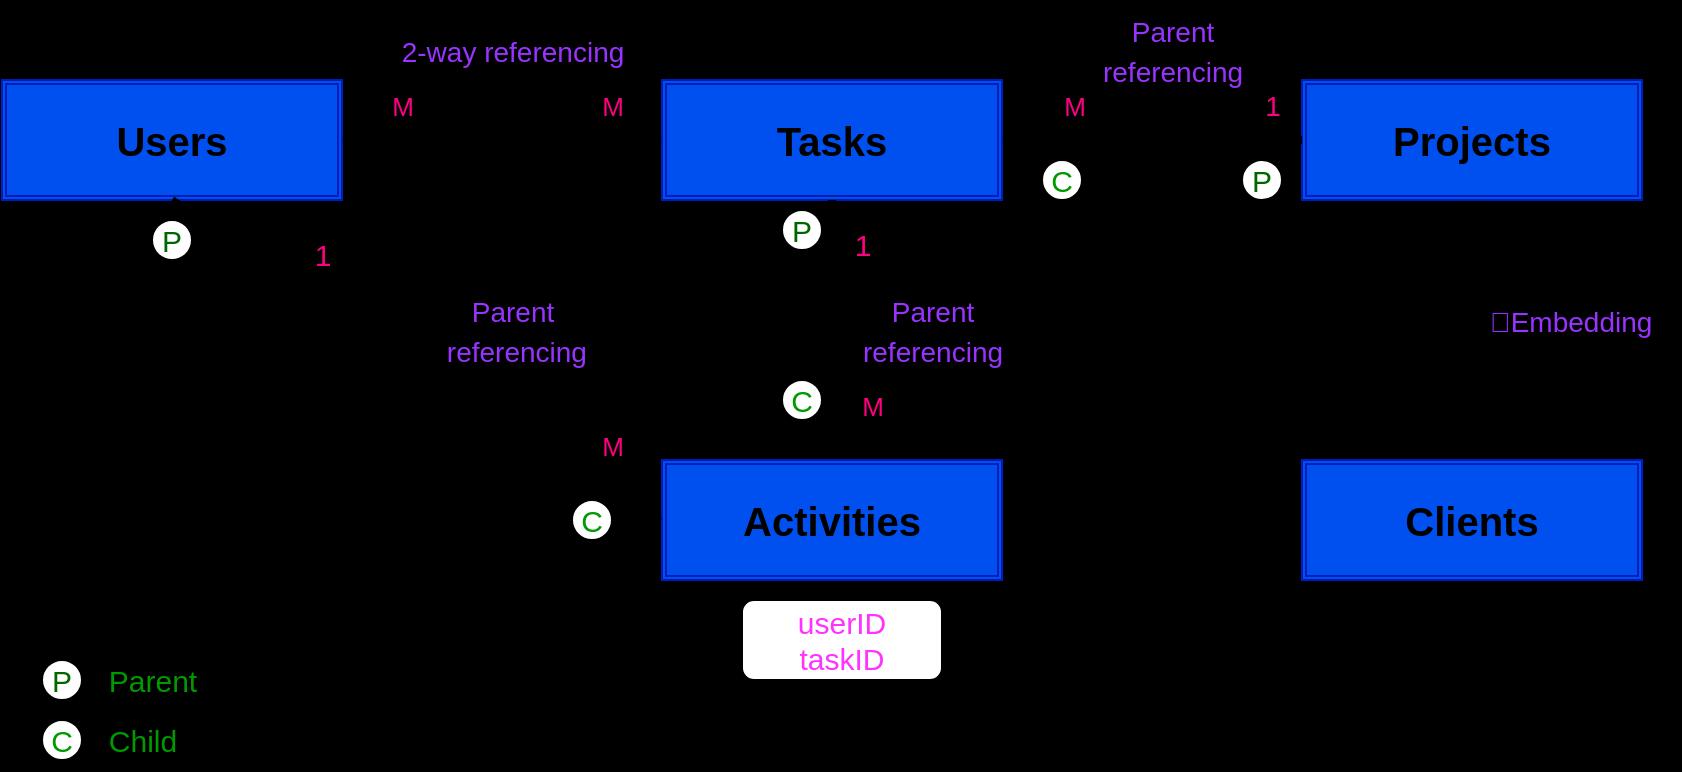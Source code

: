 <mxfile>
    <diagram id="-A3PZO9tsgj58SaUb58m" name="Page-1">
        <mxGraphModel dx="829" dy="593" grid="0" gridSize="10" guides="1" tooltips="1" connect="1" arrows="1" fold="1" page="1" pageScale="1" pageWidth="850" pageHeight="1100" background="#000000" math="0" shadow="0">
            <root>
                <mxCell id="0"/>
                <mxCell id="1" parent="0"/>
                <mxCell id="2" value="&lt;b&gt;&lt;font color=&quot;#000000&quot; style=&quot;font-size: 20px;&quot;&gt;Users&lt;/font&gt;&lt;/b&gt;" style="shape=ext;double=1;rounded=0;whiteSpace=wrap;html=1;fillColor=#0050ef;fontColor=#ffffff;strokeColor=#001DBC;" parent="1" vertex="1">
                    <mxGeometry x="10" y="150" width="170" height="60" as="geometry"/>
                </mxCell>
                <mxCell id="5" value="&lt;b&gt;&lt;font color=&quot;#000000&quot; style=&quot;font-size: 20px;&quot;&gt;Tasks&lt;/font&gt;&lt;/b&gt;" style="shape=ext;double=1;rounded=0;whiteSpace=wrap;html=1;fillColor=#0050ef;fontColor=#ffffff;strokeColor=#001DBC;" parent="1" vertex="1">
                    <mxGeometry x="340" y="150" width="170" height="60" as="geometry"/>
                </mxCell>
                <mxCell id="6" value="&lt;b&gt;&lt;font color=&quot;#000000&quot; style=&quot;font-size: 20px;&quot;&gt;Projects&lt;/font&gt;&lt;/b&gt;" style="shape=ext;double=1;rounded=0;whiteSpace=wrap;html=1;fillColor=#0050ef;fontColor=#ffffff;strokeColor=#001DBC;" parent="1" vertex="1">
                    <mxGeometry x="660" y="150" width="170" height="60" as="geometry"/>
                </mxCell>
                <mxCell id="7" value="&lt;font color=&quot;#000000&quot;&gt;&lt;span style=&quot;font-size: 20px;&quot;&gt;&lt;b&gt;Activities&lt;br&gt;&lt;/b&gt;&lt;/span&gt;&lt;/font&gt;" style="shape=ext;double=1;rounded=0;whiteSpace=wrap;html=1;fillColor=#0050ef;fontColor=#ffffff;strokeColor=#001DBC;" parent="1" vertex="1">
                    <mxGeometry x="340" y="340" width="170" height="60" as="geometry"/>
                </mxCell>
                <mxCell id="9" value="" style="endArrow=classic;html=1;fontSize=20;fontColor=#000000;exitX=0;exitY=0.5;exitDx=0;exitDy=0;entryX=1;entryY=0.5;entryDx=0;entryDy=0;curved=1;strokeWidth=4;" parent="1" source="6" target="5" edge="1">
                    <mxGeometry width="50" height="50" relative="1" as="geometry">
                        <mxPoint x="570" y="160" as="sourcePoint"/>
                        <mxPoint x="620" y="110" as="targetPoint"/>
                    </mxGeometry>
                </mxCell>
                <mxCell id="12" value="" style="endArrow=classic;startArrow=classic;html=1;strokeWidth=4;fontSize=20;fontColor=#000000;curved=1;exitX=1;exitY=0.5;exitDx=0;exitDy=0;entryX=0;entryY=0.5;entryDx=0;entryDy=0;shadow=0;" parent="1" source="2" target="5" edge="1">
                    <mxGeometry width="50" height="50" relative="1" as="geometry">
                        <mxPoint x="460" y="310" as="sourcePoint"/>
                        <mxPoint x="510" y="260" as="targetPoint"/>
                    </mxGeometry>
                </mxCell>
                <mxCell id="13" value="" style="endArrow=classic;html=1;fontSize=20;fontColor=#000000;exitX=0.5;exitY=1;exitDx=0;exitDy=0;entryX=0.5;entryY=0;entryDx=0;entryDy=0;curved=1;strokeWidth=4;" parent="1" source="5" target="7" edge="1">
                    <mxGeometry width="50" height="50" relative="1" as="geometry">
                        <mxPoint x="670" y="270" as="sourcePoint"/>
                        <mxPoint x="520" y="270" as="targetPoint"/>
                    </mxGeometry>
                </mxCell>
                <mxCell id="15" value="" style="endArrow=classic;html=1;fontSize=20;fontColor=#000000;exitX=0.5;exitY=1;exitDx=0;exitDy=0;curved=1;strokeWidth=4;entryX=0;entryY=0.5;entryDx=0;entryDy=0;" parent="1" source="2" target="7" edge="1">
                    <mxGeometry width="50" height="50" relative="1" as="geometry">
                        <mxPoint x="240" y="220" as="sourcePoint"/>
                        <mxPoint x="95" y="340" as="targetPoint"/>
                    </mxGeometry>
                </mxCell>
                <mxCell id="16" value="&lt;font style=&quot;font-size: 13px;&quot; color=&quot;#ff0080&quot;&gt;M&lt;/font&gt;" style="text;html=1;align=center;verticalAlign=middle;resizable=0;points=[];autosize=1;strokeColor=none;fillColor=none;fontSize=20;fontColor=#000000;" parent="1" vertex="1">
                    <mxGeometry x="195" y="140" width="30" height="40" as="geometry"/>
                </mxCell>
                <mxCell id="17" value="&lt;font style=&quot;font-size: 13px;&quot; color=&quot;#ff0080&quot;&gt;M&lt;/font&gt;" style="text;html=1;align=center;verticalAlign=middle;resizable=0;points=[];autosize=1;strokeColor=none;fillColor=none;fontSize=20;fontColor=#000000;" parent="1" vertex="1">
                    <mxGeometry x="300" y="140" width="30" height="40" as="geometry"/>
                </mxCell>
                <mxCell id="20" value="&lt;font style=&quot;font-size: 14px;&quot; color=&quot;#ff0080&quot;&gt;1&lt;/font&gt;" style="text;html=1;align=center;verticalAlign=middle;resizable=0;points=[];autosize=1;strokeColor=none;fillColor=none;fontSize=20;fontColor=#000000;" parent="1" vertex="1">
                    <mxGeometry x="630" y="140" width="30" height="40" as="geometry"/>
                </mxCell>
                <mxCell id="21" value="&lt;font style=&quot;font-size: 13px;&quot; color=&quot;#ff0080&quot;&gt;M&lt;/font&gt;" style="text;html=1;align=center;verticalAlign=middle;resizable=0;points=[];autosize=1;strokeColor=none;fillColor=none;fontSize=20;fontColor=#000000;" parent="1" vertex="1">
                    <mxGeometry x="430" y="290" width="30" height="40" as="geometry"/>
                </mxCell>
                <mxCell id="22" value="&lt;font style=&quot;font-size: 15px;&quot; color=&quot;#ff0080&quot;&gt;1&lt;/font&gt;" style="text;html=1;align=center;verticalAlign=middle;resizable=0;points=[];autosize=1;strokeColor=none;fillColor=none;fontSize=20;fontColor=#000000;" parent="1" vertex="1">
                    <mxGeometry x="425" y="210" width="30" height="40" as="geometry"/>
                </mxCell>
                <mxCell id="23" value="&lt;font style=&quot;font-size: 15px;&quot; color=&quot;#ff0080&quot;&gt;1&lt;/font&gt;" style="text;html=1;align=center;verticalAlign=middle;resizable=0;points=[];autosize=1;strokeColor=none;fillColor=none;fontSize=20;fontColor=#000000;" parent="1" vertex="1">
                    <mxGeometry x="155" y="215" width="30" height="40" as="geometry"/>
                </mxCell>
                <mxCell id="25" value="&lt;font style=&quot;font-size: 13px;&quot; color=&quot;#ff0080&quot;&gt;M&lt;/font&gt;" style="text;html=1;align=center;verticalAlign=middle;resizable=0;points=[];autosize=1;strokeColor=none;fillColor=none;fontSize=20;fontColor=#000000;" parent="1" vertex="1">
                    <mxGeometry x="531" y="142" width="29" height="36" as="geometry"/>
                </mxCell>
                <mxCell id="29" value="&lt;font style=&quot;font-size: 13px;&quot; color=&quot;#ff0080&quot;&gt;M&lt;/font&gt;" style="text;html=1;align=center;verticalAlign=middle;resizable=0;points=[];autosize=1;strokeColor=none;fillColor=none;fontSize=20;fontColor=#000000;" parent="1" vertex="1">
                    <mxGeometry x="300" y="310" width="30" height="40" as="geometry"/>
                </mxCell>
                <mxCell id="34" value="&lt;font style=&quot;font-size: 14px;&quot; color=&quot;#9933ff&quot;&gt;📙Embedding&lt;/font&gt;" style="text;html=1;align=center;verticalAlign=middle;resizable=0;points=[];autosize=1;strokeColor=none;fillColor=none;fontSize=16;fontColor=#FF0080;" parent="1" vertex="1">
                    <mxGeometry x="739" y="255" width="110" height="30" as="geometry"/>
                </mxCell>
                <mxCell id="37" value="&lt;font style=&quot;font-size: 14px;&quot; color=&quot;#9933ff&quot;&gt;2-way referencing&lt;/font&gt;" style="text;html=1;align=center;verticalAlign=middle;resizable=0;points=[];autosize=1;strokeColor=none;fillColor=none;fontSize=16;fontColor=#FF0080;" parent="1" vertex="1">
                    <mxGeometry x="200" y="120" width="130" height="30" as="geometry"/>
                </mxCell>
                <mxCell id="39" value="&lt;font color=&quot;#9933ff&quot;&gt;&lt;span style=&quot;font-size: 14px;&quot;&gt;Parent &lt;br&gt;referencing&lt;/span&gt;&lt;/font&gt;" style="text;html=1;align=center;verticalAlign=middle;resizable=0;points=[];autosize=1;strokeColor=none;fillColor=none;fontSize=16;fontColor=#FF0080;" parent="1" vertex="1">
                    <mxGeometry x="430" y="250" width="90" height="50" as="geometry"/>
                </mxCell>
                <mxCell id="40" value="&lt;font color=&quot;#9933ff&quot;&gt;&lt;span style=&quot;font-size: 14px;&quot;&gt;Parent&lt;br&gt;&amp;nbsp;referencing&lt;/span&gt;&lt;/font&gt;" style="text;html=1;align=center;verticalAlign=middle;resizable=0;points=[];autosize=1;strokeColor=none;fillColor=none;fontSize=16;fontColor=#FF0080;" parent="1" vertex="1">
                    <mxGeometry x="215" y="250" width="100" height="50" as="geometry"/>
                </mxCell>
                <mxCell id="41" value="&lt;font color=&quot;#ff33ff&quot;&gt;userID&lt;br&gt;taskID&lt;/font&gt;" style="rounded=1;whiteSpace=wrap;html=1;fontSize=15;fontColor=#9933FF;" parent="1" vertex="1">
                    <mxGeometry x="380" y="410" width="100" height="40" as="geometry"/>
                </mxCell>
                <mxCell id="42" value="&lt;font color=&quot;#006600&quot;&gt;P&lt;/font&gt;" style="ellipse;whiteSpace=wrap;html=1;aspect=fixed;fontSize=15;fontColor=#FF33FF;fillStyle=auto;fillColor=#FFFFFF;" parent="1" vertex="1">
                    <mxGeometry x="30" y="440" width="20" height="20" as="geometry"/>
                </mxCell>
                <mxCell id="43" value="&lt;font color=&quot;#009900&quot;&gt;C&lt;/font&gt;" style="ellipse;whiteSpace=wrap;html=1;aspect=fixed;fontSize=15;fontColor=#FF33FF;fillColor=#FFFFFF;" parent="1" vertex="1">
                    <mxGeometry x="30" y="470" width="20" height="20" as="geometry"/>
                </mxCell>
                <mxCell id="46" value="&lt;font color=&quot;#009900&quot;&gt;Parent&lt;/font&gt;" style="text;html=1;align=center;verticalAlign=middle;resizable=0;points=[];autosize=1;strokeColor=none;fillColor=none;fontSize=15;fontColor=#33FF33;" parent="1" vertex="1">
                    <mxGeometry x="50" y="435" width="70" height="30" as="geometry"/>
                </mxCell>
                <mxCell id="47" value="&lt;font color=&quot;#009900&quot;&gt;Child&lt;/font&gt;" style="text;html=1;align=center;verticalAlign=middle;resizable=0;points=[];autosize=1;strokeColor=none;fillColor=none;fontSize=15;fontColor=#33FF33;" parent="1" vertex="1">
                    <mxGeometry x="50" y="465" width="60" height="30" as="geometry"/>
                </mxCell>
                <mxCell id="56" value="&lt;font color=&quot;#009900&quot;&gt;C&lt;/font&gt;" style="ellipse;whiteSpace=wrap;html=1;aspect=fixed;fontSize=15;fontColor=#FF33FF;fillColor=#FFFFFF;" parent="1" vertex="1">
                    <mxGeometry x="400" y="300" width="20" height="20" as="geometry"/>
                </mxCell>
                <mxCell id="57" value="&lt;font color=&quot;#009900&quot;&gt;C&lt;/font&gt;" style="ellipse;whiteSpace=wrap;html=1;aspect=fixed;fontSize=15;fontColor=#FF33FF;fillColor=#FFFFFF;" parent="1" vertex="1">
                    <mxGeometry x="530" y="190" width="20" height="20" as="geometry"/>
                </mxCell>
                <mxCell id="58" value="&lt;font color=&quot;#009900&quot;&gt;C&lt;/font&gt;" style="ellipse;whiteSpace=wrap;html=1;aspect=fixed;fontSize=15;fontColor=#FF33FF;fillColor=#FFFFFF;" parent="1" vertex="1">
                    <mxGeometry x="295" y="360" width="20" height="20" as="geometry"/>
                </mxCell>
                <mxCell id="59" value="&lt;font color=&quot;#006600&quot;&gt;P&lt;/font&gt;" style="ellipse;whiteSpace=wrap;html=1;aspect=fixed;fontSize=15;fontColor=#FF33FF;fillStyle=auto;fillColor=#FFFFFF;" parent="1" vertex="1">
                    <mxGeometry x="85" y="220" width="20" height="20" as="geometry"/>
                </mxCell>
                <mxCell id="60" value="&lt;font color=&quot;#006600&quot;&gt;P&lt;/font&gt;" style="ellipse;whiteSpace=wrap;html=1;aspect=fixed;fontSize=15;fontColor=#FF33FF;fillStyle=auto;fillColor=#FFFFFF;" parent="1" vertex="1">
                    <mxGeometry x="400" y="215" width="20" height="20" as="geometry"/>
                </mxCell>
                <mxCell id="62" value="&lt;font color=&quot;#006600&quot;&gt;P&lt;/font&gt;" style="ellipse;whiteSpace=wrap;html=1;aspect=fixed;fontSize=15;fontColor=#FF33FF;fillStyle=auto;fillColor=#FFFFFF;" parent="1" vertex="1">
                    <mxGeometry x="630" y="190" width="20" height="20" as="geometry"/>
                </mxCell>
                <mxCell id="63" value="&lt;b&gt;&lt;font color=&quot;#000000&quot; style=&quot;font-size: 20px;&quot;&gt;Clients&lt;/font&gt;&lt;/b&gt;" style="shape=ext;double=1;rounded=0;whiteSpace=wrap;html=1;fillColor=#0050ef;fontColor=#ffffff;strokeColor=#001DBC;" vertex="1" parent="1">
                    <mxGeometry x="660" y="340" width="170" height="60" as="geometry"/>
                </mxCell>
                <mxCell id="68" value="&lt;font color=&quot;#9933ff&quot;&gt;&lt;span style=&quot;font-size: 14px;&quot;&gt;Parent &lt;br&gt;referencing&lt;/span&gt;&lt;/font&gt;" style="text;html=1;align=center;verticalAlign=middle;resizable=0;points=[];autosize=1;strokeColor=none;fillColor=none;fontSize=16;fontColor=#FF0080;" vertex="1" parent="1">
                    <mxGeometry x="550" y="110" width="90" height="50" as="geometry"/>
                </mxCell>
                <mxCell id="69" value="" style="endArrow=classic;startArrow=classic;html=1;strokeWidth=4;fontSize=20;fontColor=#000000;curved=1;exitX=0.5;exitY=0;exitDx=0;exitDy=0;entryX=0.5;entryY=1;entryDx=0;entryDy=0;shadow=0;" edge="1" parent="1" source="63" target="6">
                    <mxGeometry width="50" height="50" relative="1" as="geometry">
                        <mxPoint x="536" y="280.0" as="sourcePoint"/>
                        <mxPoint x="696" y="280.0" as="targetPoint"/>
                    </mxGeometry>
                </mxCell>
            </root>
        </mxGraphModel>
    </diagram>
</mxfile>